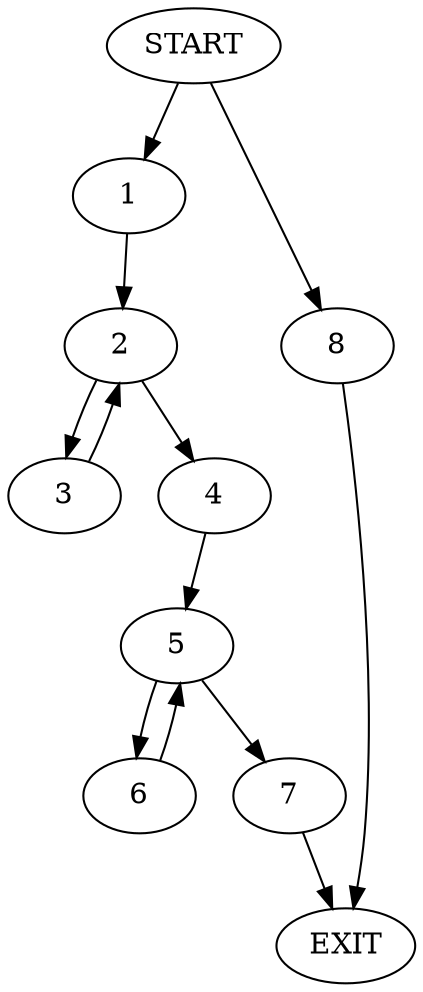 digraph {
0 [label="START"]
9 [label="EXIT"]
0 -> 1
1 -> 2
2 -> 3
2 -> 4
3 -> 2
4 -> 5
5 -> 6
5 -> 7
6 -> 5
7 -> 9
0 -> 8
8 -> 9
}
